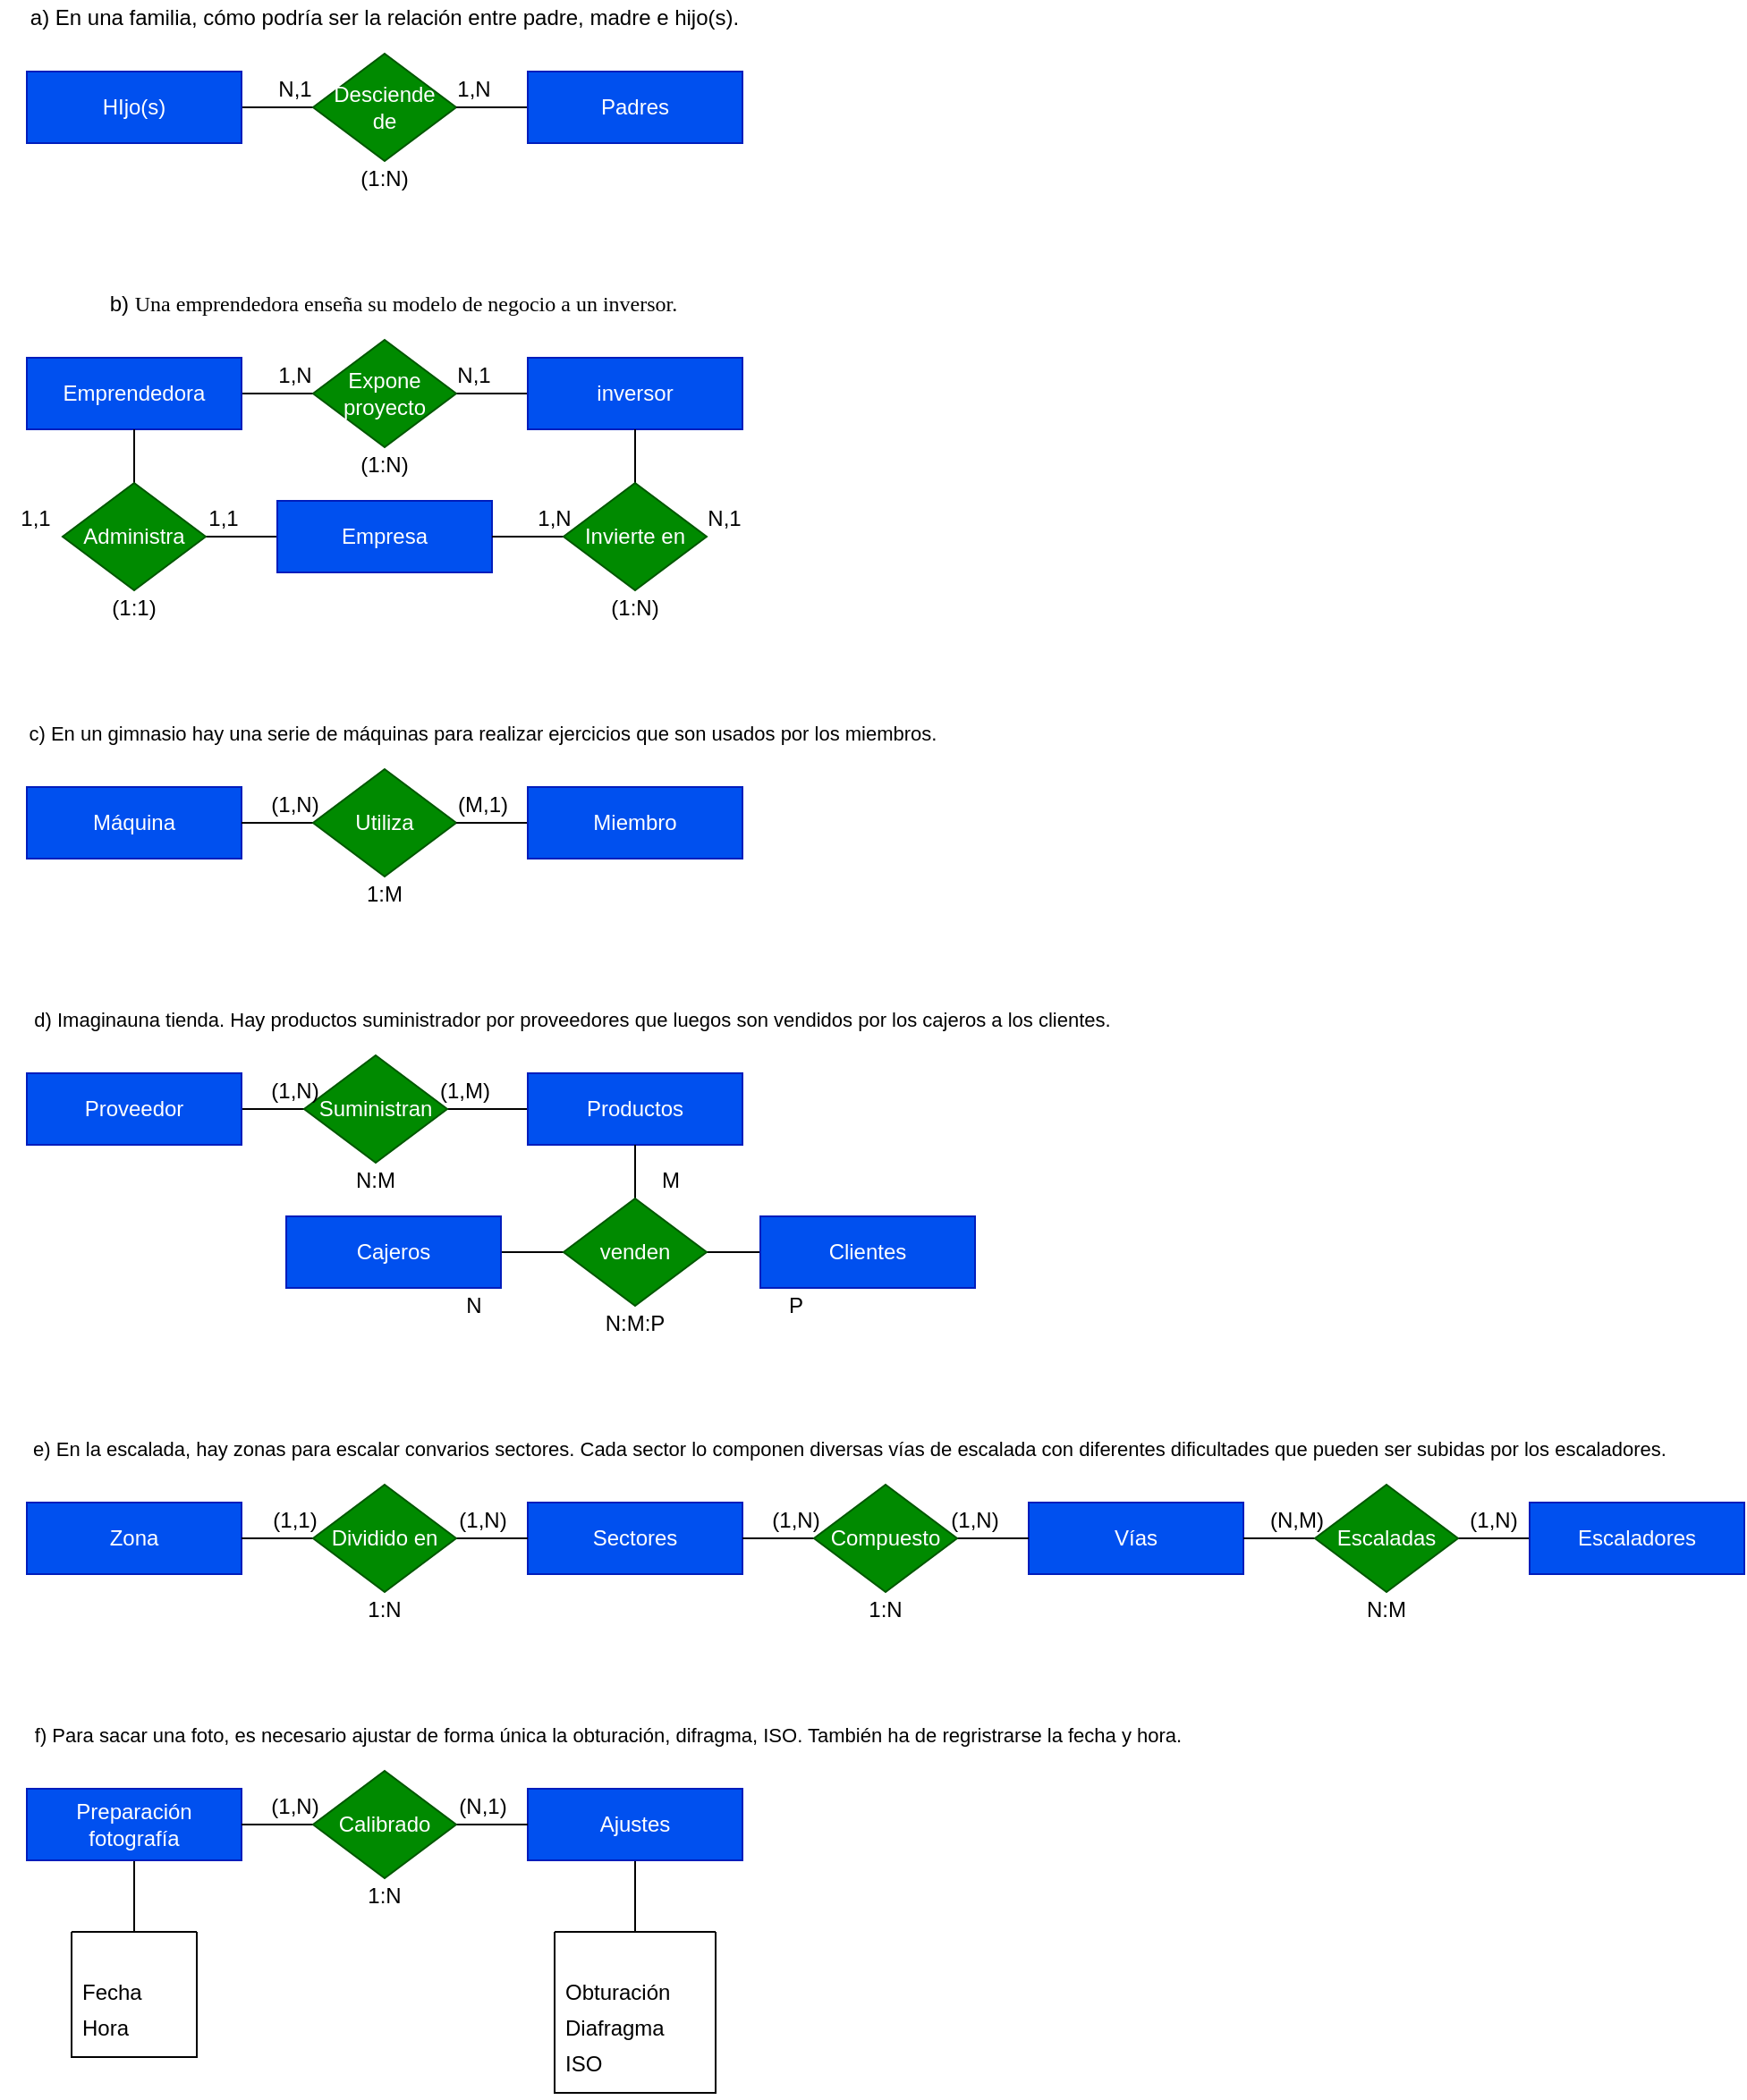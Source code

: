 <mxfile>
    <diagram id="fJadpSuHjtWed2RPNvrU" name="Page-1">
        <mxGraphModel dx="556" dy="1083" grid="1" gridSize="10" guides="1" tooltips="1" connect="1" arrows="1" fold="1" page="0" pageScale="1" pageWidth="827" pageHeight="1169" math="0" shadow="0">
            <root>
                <mxCell id="0"/>
                <mxCell id="1" parent="0"/>
                <mxCell id="69" value="" style="swimlane;startSize=0;" parent="1" vertex="1">
                    <mxGeometry x="575" y="840" width="90" height="90" as="geometry">
                        <mxRectangle x="720" y="800" width="50" height="40" as="alternateBounds"/>
                    </mxGeometry>
                </mxCell>
                <mxCell id="70" value="Obturación" style="text;strokeColor=none;fillColor=none;align=left;verticalAlign=top;spacingLeft=4;spacingRight=4;overflow=hidden;rotatable=0;points=[[0,0.5],[1,0.5]];portConstraint=eastwest;" parent="69" vertex="1">
                    <mxGeometry y="20" width="160" height="30" as="geometry"/>
                </mxCell>
                <mxCell id="71" value="Diafragma" style="text;strokeColor=none;fillColor=none;align=left;verticalAlign=top;spacingLeft=4;spacingRight=4;overflow=hidden;rotatable=0;points=[[0,0.5],[1,0.5]];portConstraint=eastwest;" parent="69" vertex="1">
                    <mxGeometry y="40" width="160" height="30" as="geometry"/>
                </mxCell>
                <mxCell id="72" value="ISO" style="text;strokeColor=none;fillColor=none;align=left;verticalAlign=top;spacingLeft=4;spacingRight=4;overflow=hidden;rotatable=0;points=[[0,0.5],[1,0.5]];portConstraint=eastwest;" parent="69" vertex="1">
                    <mxGeometry y="60" width="180" height="30" as="geometry"/>
                </mxCell>
                <mxCell id="84" value="" style="edgeStyle=orthogonalEdgeStyle;rounded=0;orthogonalLoop=1;jettySize=auto;html=1;endArrow=none;endFill=0;" parent="1" source="73" target="75" edge="1">
                    <mxGeometry relative="1" as="geometry"/>
                </mxCell>
                <mxCell id="73" value="Emprendedora" style="rounded=0;whiteSpace=wrap;html=1;fillColor=#0050ef;strokeColor=#001DBC;fontColor=#ffffff;" parent="1" vertex="1">
                    <mxGeometry x="280" y="-40" width="120" height="40" as="geometry"/>
                </mxCell>
                <mxCell id="85" value="" style="edgeStyle=orthogonalEdgeStyle;rounded=0;orthogonalLoop=1;jettySize=auto;html=1;endArrow=none;endFill=0;" parent="1" source="75" target="76" edge="1">
                    <mxGeometry relative="1" as="geometry"/>
                </mxCell>
                <mxCell id="75" value="Expone proyecto" style="rhombus;whiteSpace=wrap;html=1;fillColor=#008a00;strokeColor=#005700;fontColor=#ffffff;" parent="1" vertex="1">
                    <mxGeometry x="440" y="-50" width="80" height="60" as="geometry"/>
                </mxCell>
                <mxCell id="76" value="inversor" style="rounded=0;whiteSpace=wrap;html=1;fillColor=#0050ef;strokeColor=#001DBC;fontColor=#ffffff;" parent="1" vertex="1">
                    <mxGeometry x="560" y="-40" width="120" height="40" as="geometry"/>
                </mxCell>
                <mxCell id="82" value="" style="edgeStyle=orthogonalEdgeStyle;rounded=0;orthogonalLoop=1;jettySize=auto;html=1;endArrow=none;endFill=0;" parent="1" source="77" target="78" edge="1">
                    <mxGeometry relative="1" as="geometry"/>
                </mxCell>
                <mxCell id="83" value="" style="edgeStyle=orthogonalEdgeStyle;rounded=0;orthogonalLoop=1;jettySize=auto;html=1;endArrow=none;endFill=0;" parent="1" source="77" target="73" edge="1">
                    <mxGeometry relative="1" as="geometry"/>
                </mxCell>
                <mxCell id="77" value="Administra" style="rhombus;whiteSpace=wrap;html=1;fillColor=#008a00;strokeColor=#005700;fontColor=#ffffff;" parent="1" vertex="1">
                    <mxGeometry x="300" y="30" width="80" height="60" as="geometry"/>
                </mxCell>
                <mxCell id="78" value="Empresa" style="rounded=0;whiteSpace=wrap;html=1;fillColor=#0050ef;strokeColor=#001DBC;fontColor=#ffffff;" parent="1" vertex="1">
                    <mxGeometry x="420" y="40" width="120" height="40" as="geometry"/>
                </mxCell>
                <mxCell id="86" value="" style="edgeStyle=orthogonalEdgeStyle;rounded=0;orthogonalLoop=1;jettySize=auto;html=1;endArrow=none;endFill=0;" parent="1" source="79" target="78" edge="1">
                    <mxGeometry relative="1" as="geometry"/>
                </mxCell>
                <mxCell id="87" value="" style="edgeStyle=orthogonalEdgeStyle;rounded=0;orthogonalLoop=1;jettySize=auto;html=1;endArrow=none;endFill=0;" parent="1" source="79" target="76" edge="1">
                    <mxGeometry relative="1" as="geometry"/>
                </mxCell>
                <mxCell id="79" value="Invierte en" style="rhombus;whiteSpace=wrap;html=1;fillColor=#008a00;strokeColor=#005700;fontColor=#ffffff;" parent="1" vertex="1">
                    <mxGeometry x="580" y="30" width="80" height="60" as="geometry"/>
                </mxCell>
                <mxCell id="88" value="&lt;font style=&quot;font-size: 12px&quot;&gt;b)&amp;nbsp;&lt;span style=&quot;font-family: &amp;#34;verdana&amp;#34; , serif&quot;&gt;Una e&lt;font&gt;mprendedora enseña su modelo de negocio a un inversor.&lt;/font&gt;&lt;/span&gt;&lt;/font&gt;" style="text;html=1;strokeColor=none;fillColor=none;align=center;verticalAlign=middle;whiteSpace=wrap;rounded=0;" parent="1" vertex="1">
                    <mxGeometry x="280" y="-80" width="410" height="20" as="geometry"/>
                </mxCell>
                <mxCell id="91" value="&lt;span style=&quot;font-size: 11px&quot;&gt;c) En un gimnasio hay una serie de máquinas para realizar ejercicios que son usados por los miembros.&lt;/span&gt;" style="text;html=1;strokeColor=none;fillColor=none;align=center;verticalAlign=middle;whiteSpace=wrap;rounded=0;" parent="1" vertex="1">
                    <mxGeometry x="280" y="160" width="510" height="20" as="geometry"/>
                </mxCell>
                <mxCell id="92" value="Máquina" style="rounded=0;whiteSpace=wrap;html=1;fillColor=#0050ef;strokeColor=#001DBC;fontColor=#ffffff;" parent="1" vertex="1">
                    <mxGeometry x="280" y="200" width="120" height="40" as="geometry"/>
                </mxCell>
                <mxCell id="94" value="" style="edgeStyle=orthogonalEdgeStyle;rounded=0;orthogonalLoop=1;jettySize=auto;html=1;endArrow=none;endFill=0;" parent="1" source="93" target="92" edge="1">
                    <mxGeometry relative="1" as="geometry"/>
                </mxCell>
                <mxCell id="93" value="Utiliza" style="rhombus;whiteSpace=wrap;html=1;fillColor=#008a00;strokeColor=#005700;fontColor=#ffffff;" parent="1" vertex="1">
                    <mxGeometry x="440" y="190" width="80" height="60" as="geometry"/>
                </mxCell>
                <mxCell id="96" value="" style="edgeStyle=orthogonalEdgeStyle;rounded=0;orthogonalLoop=1;jettySize=auto;html=1;endArrow=none;endFill=0;" parent="1" source="95" target="93" edge="1">
                    <mxGeometry relative="1" as="geometry"/>
                </mxCell>
                <mxCell id="98" value="" style="edgeStyle=orthogonalEdgeStyle;rounded=0;orthogonalLoop=1;jettySize=auto;html=1;endArrow=none;endFill=0;" parent="1" source="95" target="93" edge="1">
                    <mxGeometry relative="1" as="geometry"/>
                </mxCell>
                <mxCell id="95" value="Miembro" style="rounded=0;whiteSpace=wrap;html=1;fillColor=#0050ef;strokeColor=#001DBC;fontColor=#ffffff;" parent="1" vertex="1">
                    <mxGeometry x="560" y="200" width="120" height="40" as="geometry"/>
                </mxCell>
                <mxCell id="99" value="a) En una familia, cómo podría ser la relación entre padre, madre e hijo(s)." style="text;html=1;strokeColor=none;fillColor=none;align=center;verticalAlign=middle;whiteSpace=wrap;rounded=0;" parent="1" vertex="1">
                    <mxGeometry x="275" y="-240" width="410" height="20" as="geometry"/>
                </mxCell>
                <mxCell id="104" value="" style="edgeStyle=orthogonalEdgeStyle;rounded=0;orthogonalLoop=1;jettySize=auto;html=1;endArrow=none;endFill=0;" parent="1" source="100" target="101" edge="1">
                    <mxGeometry relative="1" as="geometry"/>
                </mxCell>
                <mxCell id="100" value="HIjo(s)" style="rounded=0;whiteSpace=wrap;html=1;fillColor=#0050ef;strokeColor=#001DBC;fontColor=#ffffff;" parent="1" vertex="1">
                    <mxGeometry x="280" y="-200" width="120" height="40" as="geometry"/>
                </mxCell>
                <mxCell id="101" value="Desciende&lt;br&gt;de" style="rhombus;whiteSpace=wrap;html=1;fillColor=#008a00;strokeColor=#005700;fontColor=#ffffff;" parent="1" vertex="1">
                    <mxGeometry x="440" y="-210" width="80" height="60" as="geometry"/>
                </mxCell>
                <mxCell id="103" value="" style="edgeStyle=orthogonalEdgeStyle;rounded=0;orthogonalLoop=1;jettySize=auto;html=1;endArrow=none;endFill=0;" parent="1" source="102" target="101" edge="1">
                    <mxGeometry relative="1" as="geometry"/>
                </mxCell>
                <mxCell id="102" value="Padres" style="rounded=0;whiteSpace=wrap;html=1;fillColor=#0050ef;strokeColor=#001DBC;fontColor=#ffffff;" parent="1" vertex="1">
                    <mxGeometry x="560" y="-200" width="120" height="40" as="geometry"/>
                </mxCell>
                <mxCell id="105" value="(1,N)" style="text;html=1;strokeColor=none;fillColor=none;align=center;verticalAlign=middle;whiteSpace=wrap;rounded=0;" parent="1" vertex="1">
                    <mxGeometry x="410" y="200" width="40" height="20" as="geometry"/>
                </mxCell>
                <mxCell id="107" value="(M,1)" style="text;html=1;strokeColor=none;fillColor=none;align=center;verticalAlign=middle;whiteSpace=wrap;rounded=0;" parent="1" vertex="1">
                    <mxGeometry x="515" y="200" width="40" height="20" as="geometry"/>
                </mxCell>
                <mxCell id="108" value="N,1" style="text;html=1;strokeColor=none;fillColor=none;align=center;verticalAlign=middle;whiteSpace=wrap;rounded=0;" parent="1" vertex="1">
                    <mxGeometry x="410" y="-200" width="40" height="20" as="geometry"/>
                </mxCell>
                <mxCell id="109" value="(1:N)" style="text;html=1;strokeColor=none;fillColor=none;align=center;verticalAlign=middle;whiteSpace=wrap;rounded=0;" parent="1" vertex="1">
                    <mxGeometry x="460" y="-150" width="40" height="20" as="geometry"/>
                </mxCell>
                <mxCell id="131" value="" style="edgeStyle=orthogonalEdgeStyle;rounded=0;orthogonalLoop=1;jettySize=auto;html=1;endArrow=none;endFill=0;" parent="1" source="121" target="123" edge="1">
                    <mxGeometry relative="1" as="geometry"/>
                </mxCell>
                <mxCell id="121" value="Proveedor" style="rounded=0;whiteSpace=wrap;html=1;fillColor=#0050ef;strokeColor=#001DBC;fontColor=#ffffff;" parent="1" vertex="1">
                    <mxGeometry x="280" y="360" width="120" height="40" as="geometry"/>
                </mxCell>
                <mxCell id="122" value="&lt;span style=&quot;font-size: 11px&quot;&gt;d) Imaginauna tienda. Hay productos suministrador por proveedores que luegos son vendidos por los cajeros a los clientes.&lt;/span&gt;" style="text;html=1;strokeColor=none;fillColor=none;align=center;verticalAlign=middle;whiteSpace=wrap;rounded=0;" parent="1" vertex="1">
                    <mxGeometry x="280" y="320" width="610" height="20" as="geometry"/>
                </mxCell>
                <mxCell id="130" value="" style="edgeStyle=orthogonalEdgeStyle;rounded=0;orthogonalLoop=1;jettySize=auto;html=1;endArrow=none;endFill=0;" parent="1" source="123" target="124" edge="1">
                    <mxGeometry relative="1" as="geometry"/>
                </mxCell>
                <mxCell id="123" value="Suministran" style="rhombus;whiteSpace=wrap;html=1;fillColor=#008a00;strokeColor=#005700;fontColor=#ffffff;" parent="1" vertex="1">
                    <mxGeometry x="435" y="350" width="80" height="60" as="geometry"/>
                </mxCell>
                <mxCell id="124" value="Productos" style="rounded=0;whiteSpace=wrap;html=1;fillColor=#0050ef;strokeColor=#001DBC;fontColor=#ffffff;" parent="1" vertex="1">
                    <mxGeometry x="560" y="360" width="120" height="40" as="geometry"/>
                </mxCell>
                <mxCell id="132" value="" style="edgeStyle=orthogonalEdgeStyle;rounded=0;orthogonalLoop=1;jettySize=auto;html=1;endArrow=none;endFill=0;" parent="1" source="125" target="124" edge="1">
                    <mxGeometry relative="1" as="geometry"/>
                </mxCell>
                <mxCell id="133" value="" style="edgeStyle=orthogonalEdgeStyle;rounded=0;orthogonalLoop=1;jettySize=auto;html=1;endArrow=none;endFill=0;" parent="1" source="125" target="126" edge="1">
                    <mxGeometry relative="1" as="geometry"/>
                </mxCell>
                <mxCell id="134" value="" style="edgeStyle=orthogonalEdgeStyle;rounded=0;orthogonalLoop=1;jettySize=auto;html=1;endArrow=none;endFill=0;" parent="1" source="125" target="127" edge="1">
                    <mxGeometry relative="1" as="geometry"/>
                </mxCell>
                <mxCell id="125" value="venden" style="rhombus;whiteSpace=wrap;html=1;fillColor=#008a00;strokeColor=#005700;fontColor=#ffffff;" parent="1" vertex="1">
                    <mxGeometry x="580" y="430" width="80" height="60" as="geometry"/>
                </mxCell>
                <mxCell id="126" value="Cajeros" style="rounded=0;whiteSpace=wrap;html=1;fillColor=#0050ef;strokeColor=#001DBC;fontColor=#ffffff;" parent="1" vertex="1">
                    <mxGeometry x="425" y="440" width="120" height="40" as="geometry"/>
                </mxCell>
                <mxCell id="127" value="Clientes" style="rounded=0;whiteSpace=wrap;html=1;fillColor=#0050ef;strokeColor=#001DBC;fontColor=#ffffff;" parent="1" vertex="1">
                    <mxGeometry x="690" y="440" width="120" height="40" as="geometry"/>
                </mxCell>
                <mxCell id="135" value="(1,N)" style="text;html=1;strokeColor=none;fillColor=none;align=center;verticalAlign=middle;whiteSpace=wrap;rounded=0;" parent="1" vertex="1">
                    <mxGeometry x="410" y="360" width="40" height="20" as="geometry"/>
                </mxCell>
                <mxCell id="136" value="(1,M)" style="text;html=1;strokeColor=none;fillColor=none;align=center;verticalAlign=middle;whiteSpace=wrap;rounded=0;" parent="1" vertex="1">
                    <mxGeometry x="505" y="360" width="40" height="20" as="geometry"/>
                </mxCell>
                <mxCell id="137" value="N:M" style="text;html=1;strokeColor=none;fillColor=none;align=center;verticalAlign=middle;whiteSpace=wrap;rounded=0;" parent="1" vertex="1">
                    <mxGeometry x="455" y="410" width="40" height="20" as="geometry"/>
                </mxCell>
                <mxCell id="138" value="1:M" style="text;html=1;strokeColor=none;fillColor=none;align=center;verticalAlign=middle;whiteSpace=wrap;rounded=0;" parent="1" vertex="1">
                    <mxGeometry x="460" y="250" width="40" height="20" as="geometry"/>
                </mxCell>
                <mxCell id="142" value="P" style="text;html=1;strokeColor=none;fillColor=none;align=center;verticalAlign=middle;whiteSpace=wrap;rounded=0;" parent="1" vertex="1">
                    <mxGeometry x="690" y="480" width="40" height="20" as="geometry"/>
                </mxCell>
                <mxCell id="144" value="Zona" style="rounded=0;whiteSpace=wrap;html=1;fillColor=#0050ef;strokeColor=#001DBC;fontColor=#ffffff;" parent="1" vertex="1">
                    <mxGeometry x="280" y="600" width="120" height="40" as="geometry"/>
                </mxCell>
                <mxCell id="145" value="Sectores" style="rounded=0;whiteSpace=wrap;html=1;fillColor=#0050ef;strokeColor=#001DBC;fontColor=#ffffff;" parent="1" vertex="1">
                    <mxGeometry x="560" y="600" width="120" height="40" as="geometry"/>
                </mxCell>
                <mxCell id="146" value="Vías" style="rounded=0;whiteSpace=wrap;html=1;fillColor=#0050ef;strokeColor=#001DBC;fontColor=#ffffff;" parent="1" vertex="1">
                    <mxGeometry x="840" y="600" width="120" height="40" as="geometry"/>
                </mxCell>
                <mxCell id="152" value="" style="edgeStyle=orthogonalEdgeStyle;rounded=0;orthogonalLoop=1;jettySize=auto;html=1;endArrow=none;endFill=0;" parent="1" source="147" target="144" edge="1">
                    <mxGeometry relative="1" as="geometry"/>
                </mxCell>
                <mxCell id="161" value="" style="edgeStyle=orthogonalEdgeStyle;rounded=0;orthogonalLoop=1;jettySize=auto;html=1;endArrow=none;endFill=0;" parent="1" source="147" target="145" edge="1">
                    <mxGeometry relative="1" as="geometry"/>
                </mxCell>
                <mxCell id="147" value="Dividido en" style="rhombus;whiteSpace=wrap;html=1;fillColor=#008a00;strokeColor=#005700;fontColor=#ffffff;" parent="1" vertex="1">
                    <mxGeometry x="440" y="590" width="80" height="60" as="geometry"/>
                </mxCell>
                <mxCell id="148" value="&lt;span style=&quot;font-size: 11px&quot;&gt;e) En la escalada, hay zonas para escalar convarios sectores. Cada sector lo componen diversas vías de escalada con diferentes dificultades que pueden ser subidas por los escaladores.&lt;/span&gt;" style="text;html=1;strokeColor=none;fillColor=none;align=center;verticalAlign=middle;whiteSpace=wrap;rounded=0;" parent="1" vertex="1">
                    <mxGeometry x="280" y="560" width="920" height="20" as="geometry"/>
                </mxCell>
                <mxCell id="154" value="" style="edgeStyle=orthogonalEdgeStyle;rounded=0;orthogonalLoop=1;jettySize=auto;html=1;endArrow=none;endFill=0;" parent="1" source="150" target="146" edge="1">
                    <mxGeometry relative="1" as="geometry"/>
                </mxCell>
                <mxCell id="155" value="" style="edgeStyle=orthogonalEdgeStyle;rounded=0;orthogonalLoop=1;jettySize=auto;html=1;endArrow=none;endFill=0;" parent="1" source="150" target="145" edge="1">
                    <mxGeometry relative="1" as="geometry"/>
                </mxCell>
                <mxCell id="150" value="Compuesto" style="rhombus;whiteSpace=wrap;html=1;fillColor=#008a00;strokeColor=#005700;fontColor=#ffffff;" parent="1" vertex="1">
                    <mxGeometry x="720" y="590" width="80" height="60" as="geometry"/>
                </mxCell>
                <mxCell id="156" value="(1,1)" style="text;html=1;strokeColor=none;fillColor=none;align=center;verticalAlign=middle;whiteSpace=wrap;rounded=0;" parent="1" vertex="1">
                    <mxGeometry x="410" y="600" width="40" height="20" as="geometry"/>
                </mxCell>
                <mxCell id="157" value="(1,N)" style="text;html=1;strokeColor=none;fillColor=none;align=center;verticalAlign=middle;whiteSpace=wrap;rounded=0;" parent="1" vertex="1">
                    <mxGeometry x="515" y="600" width="40" height="20" as="geometry"/>
                </mxCell>
                <mxCell id="162" value="1:N" style="text;html=1;strokeColor=none;fillColor=none;align=center;verticalAlign=middle;whiteSpace=wrap;rounded=0;" parent="1" vertex="1">
                    <mxGeometry x="460" y="650" width="40" height="20" as="geometry"/>
                </mxCell>
                <mxCell id="163" value="(1,N)" style="text;html=1;strokeColor=none;fillColor=none;align=center;verticalAlign=middle;whiteSpace=wrap;rounded=0;" parent="1" vertex="1">
                    <mxGeometry x="690" y="600" width="40" height="20" as="geometry"/>
                </mxCell>
                <mxCell id="164" value="(1,N)" style="text;html=1;strokeColor=none;fillColor=none;align=center;verticalAlign=middle;whiteSpace=wrap;rounded=0;" parent="1" vertex="1">
                    <mxGeometry x="790" y="600" width="40" height="20" as="geometry"/>
                </mxCell>
                <mxCell id="165" value="1:N" style="text;html=1;strokeColor=none;fillColor=none;align=center;verticalAlign=middle;whiteSpace=wrap;rounded=0;" parent="1" vertex="1">
                    <mxGeometry x="740" y="650" width="40" height="20" as="geometry"/>
                </mxCell>
                <mxCell id="168" value="" style="edgeStyle=orthogonalEdgeStyle;rounded=0;orthogonalLoop=1;jettySize=auto;html=1;endArrow=none;endFill=0;" parent="1" source="166" target="167" edge="1">
                    <mxGeometry relative="1" as="geometry"/>
                </mxCell>
                <mxCell id="169" value="" style="edgeStyle=orthogonalEdgeStyle;rounded=0;orthogonalLoop=1;jettySize=auto;html=1;endArrow=none;endFill=0;" parent="1" source="166" target="146" edge="1">
                    <mxGeometry relative="1" as="geometry"/>
                </mxCell>
                <mxCell id="166" value="Escaladas" style="rhombus;whiteSpace=wrap;html=1;fillColor=#008a00;strokeColor=#005700;fontColor=#ffffff;" parent="1" vertex="1">
                    <mxGeometry x="1000" y="590" width="80" height="60" as="geometry"/>
                </mxCell>
                <mxCell id="167" value="Escaladores" style="rounded=0;whiteSpace=wrap;html=1;fillColor=#0050ef;strokeColor=#001DBC;fontColor=#ffffff;" parent="1" vertex="1">
                    <mxGeometry x="1120" y="600" width="120" height="40" as="geometry"/>
                </mxCell>
                <mxCell id="171" value="N:M" style="text;html=1;strokeColor=none;fillColor=none;align=center;verticalAlign=middle;whiteSpace=wrap;rounded=0;" parent="1" vertex="1">
                    <mxGeometry x="1020" y="650" width="40" height="20" as="geometry"/>
                </mxCell>
                <mxCell id="172" value="(N,M)" style="text;html=1;strokeColor=none;fillColor=none;align=center;verticalAlign=middle;whiteSpace=wrap;rounded=0;" vertex="1" parent="1">
                    <mxGeometry x="970" y="600" width="40" height="20" as="geometry"/>
                </mxCell>
                <mxCell id="173" value="(1,N)" style="text;html=1;strokeColor=none;fillColor=none;align=center;verticalAlign=middle;whiteSpace=wrap;rounded=0;" vertex="1" parent="1">
                    <mxGeometry x="1080" y="600" width="40" height="20" as="geometry"/>
                </mxCell>
                <mxCell id="195" style="edgeStyle=orthogonalEdgeStyle;rounded=0;orthogonalLoop=1;jettySize=auto;html=1;entryX=0.5;entryY=0;entryDx=0;entryDy=0;endArrow=none;endFill=0;" edge="1" parent="1" source="174" target="190">
                    <mxGeometry relative="1" as="geometry"/>
                </mxCell>
                <mxCell id="174" value="Preparación fotografía" style="rounded=0;whiteSpace=wrap;html=1;fillColor=#0050ef;strokeColor=#001DBC;fontColor=#ffffff;" vertex="1" parent="1">
                    <mxGeometry x="280" y="760" width="120" height="40" as="geometry"/>
                </mxCell>
                <mxCell id="175" value="&lt;span style=&quot;font-size: 11px&quot;&gt;f) Para sacar una foto, es necesario ajustar de forma única la obturación, difragma, ISO. También ha de regristrarse la fecha y hora.&lt;/span&gt;" style="text;html=1;strokeColor=none;fillColor=none;align=center;verticalAlign=middle;whiteSpace=wrap;rounded=0;" vertex="1" parent="1">
                    <mxGeometry x="280" y="720" width="650" height="20" as="geometry"/>
                </mxCell>
                <mxCell id="184" style="edgeStyle=orthogonalEdgeStyle;rounded=0;orthogonalLoop=1;jettySize=auto;html=1;entryX=0.5;entryY=0;entryDx=0;entryDy=0;endArrow=none;endFill=0;" edge="1" parent="1" source="177" target="69">
                    <mxGeometry relative="1" as="geometry"/>
                </mxCell>
                <mxCell id="177" value="Ajustes" style="rounded=0;whiteSpace=wrap;html=1;fillColor=#0050ef;strokeColor=#001DBC;fontColor=#ffffff;" vertex="1" parent="1">
                    <mxGeometry x="560" y="760" width="120" height="40" as="geometry"/>
                </mxCell>
                <mxCell id="185" value="" style="edgeStyle=orthogonalEdgeStyle;rounded=0;orthogonalLoop=1;jettySize=auto;html=1;endArrow=none;endFill=0;" edge="1" parent="1" source="179" target="177">
                    <mxGeometry relative="1" as="geometry"/>
                </mxCell>
                <mxCell id="186" value="" style="edgeStyle=orthogonalEdgeStyle;rounded=0;orthogonalLoop=1;jettySize=auto;html=1;endArrow=none;endFill=0;" edge="1" parent="1" source="179" target="174">
                    <mxGeometry relative="1" as="geometry"/>
                </mxCell>
                <mxCell id="179" value="Calibrado" style="rhombus;whiteSpace=wrap;html=1;fillColor=#008a00;strokeColor=#005700;fontColor=#ffffff;" vertex="1" parent="1">
                    <mxGeometry x="440" y="750" width="80" height="60" as="geometry"/>
                </mxCell>
                <mxCell id="187" value="(1,N)" style="text;html=1;strokeColor=none;fillColor=none;align=center;verticalAlign=middle;whiteSpace=wrap;rounded=0;" vertex="1" parent="1">
                    <mxGeometry x="410" y="760" width="40" height="20" as="geometry"/>
                </mxCell>
                <mxCell id="188" value="(N,1)" style="text;html=1;strokeColor=none;fillColor=none;align=center;verticalAlign=middle;whiteSpace=wrap;rounded=0;" vertex="1" parent="1">
                    <mxGeometry x="515" y="760" width="40" height="20" as="geometry"/>
                </mxCell>
                <mxCell id="189" value="1:N" style="text;html=1;strokeColor=none;fillColor=none;align=center;verticalAlign=middle;whiteSpace=wrap;rounded=0;" vertex="1" parent="1">
                    <mxGeometry x="460" y="810" width="40" height="20" as="geometry"/>
                </mxCell>
                <mxCell id="190" value="" style="swimlane;startSize=0;" vertex="1" parent="1">
                    <mxGeometry x="305" y="840" width="70" height="70" as="geometry">
                        <mxRectangle x="720" y="800" width="50" height="40" as="alternateBounds"/>
                    </mxGeometry>
                </mxCell>
                <mxCell id="191" value="Fecha" style="text;strokeColor=none;fillColor=none;align=left;verticalAlign=top;spacingLeft=4;spacingRight=4;overflow=hidden;rotatable=0;points=[[0,0.5],[1,0.5]];portConstraint=eastwest;" vertex="1" parent="190">
                    <mxGeometry y="20" width="160" height="30" as="geometry"/>
                </mxCell>
                <mxCell id="192" value="Hora" style="text;strokeColor=none;fillColor=none;align=left;verticalAlign=top;spacingLeft=4;spacingRight=4;overflow=hidden;rotatable=0;points=[[0,0.5],[1,0.5]];portConstraint=eastwest;" vertex="1" parent="190">
                    <mxGeometry y="40" width="160" height="30" as="geometry"/>
                </mxCell>
                <mxCell id="198" value="1,N" style="text;html=1;strokeColor=none;fillColor=none;align=center;verticalAlign=middle;whiteSpace=wrap;rounded=0;" vertex="1" parent="1">
                    <mxGeometry x="510" y="-200" width="40" height="20" as="geometry"/>
                </mxCell>
                <mxCell id="199" value="1,N" style="text;html=1;strokeColor=none;fillColor=none;align=center;verticalAlign=middle;whiteSpace=wrap;rounded=0;" vertex="1" parent="1">
                    <mxGeometry x="410" y="-40" width="40" height="20" as="geometry"/>
                </mxCell>
                <mxCell id="200" value="N,1" style="text;html=1;strokeColor=none;fillColor=none;align=center;verticalAlign=middle;whiteSpace=wrap;rounded=0;" vertex="1" parent="1">
                    <mxGeometry x="510" y="-40" width="40" height="20" as="geometry"/>
                </mxCell>
                <mxCell id="201" value="(1:N)" style="text;html=1;strokeColor=none;fillColor=none;align=center;verticalAlign=middle;whiteSpace=wrap;rounded=0;" vertex="1" parent="1">
                    <mxGeometry x="460" y="10" width="40" height="20" as="geometry"/>
                </mxCell>
                <mxCell id="202" value="1,N" style="text;html=1;strokeColor=none;fillColor=none;align=center;verticalAlign=middle;whiteSpace=wrap;rounded=0;" vertex="1" parent="1">
                    <mxGeometry x="555" y="40" width="40" height="20" as="geometry"/>
                </mxCell>
                <mxCell id="204" value="N,1" style="text;html=1;strokeColor=none;fillColor=none;align=center;verticalAlign=middle;whiteSpace=wrap;rounded=0;" vertex="1" parent="1">
                    <mxGeometry x="650" y="40" width="40" height="20" as="geometry"/>
                </mxCell>
                <mxCell id="205" value="(1:N)" style="text;html=1;strokeColor=none;fillColor=none;align=center;verticalAlign=middle;whiteSpace=wrap;rounded=0;" vertex="1" parent="1">
                    <mxGeometry x="600" y="90" width="40" height="20" as="geometry"/>
                </mxCell>
                <mxCell id="207" value="1,1" style="text;html=1;strokeColor=none;fillColor=none;align=center;verticalAlign=middle;whiteSpace=wrap;rounded=0;" vertex="1" parent="1">
                    <mxGeometry x="265" y="40" width="40" height="20" as="geometry"/>
                </mxCell>
                <mxCell id="208" value="1,1" style="text;html=1;strokeColor=none;fillColor=none;align=center;verticalAlign=middle;whiteSpace=wrap;rounded=0;" vertex="1" parent="1">
                    <mxGeometry x="370" y="40" width="40" height="20" as="geometry"/>
                </mxCell>
                <mxCell id="210" value="(1:1)" style="text;html=1;strokeColor=none;fillColor=none;align=center;verticalAlign=middle;whiteSpace=wrap;rounded=0;" vertex="1" parent="1">
                    <mxGeometry x="320" y="90" width="40" height="20" as="geometry"/>
                </mxCell>
                <mxCell id="214" value="N" style="text;html=1;strokeColor=none;fillColor=none;align=center;verticalAlign=middle;whiteSpace=wrap;rounded=0;" vertex="1" parent="1">
                    <mxGeometry x="510" y="480" width="40" height="20" as="geometry"/>
                </mxCell>
                <mxCell id="215" value="M" style="text;html=1;strokeColor=none;fillColor=none;align=center;verticalAlign=middle;whiteSpace=wrap;rounded=0;" vertex="1" parent="1">
                    <mxGeometry x="620" y="410" width="40" height="20" as="geometry"/>
                </mxCell>
                <mxCell id="216" value="N:M:P" style="text;html=1;strokeColor=none;fillColor=none;align=center;verticalAlign=middle;whiteSpace=wrap;rounded=0;" vertex="1" parent="1">
                    <mxGeometry x="600" y="490" width="40" height="20" as="geometry"/>
                </mxCell>
            </root>
        </mxGraphModel>
    </diagram>
</mxfile>